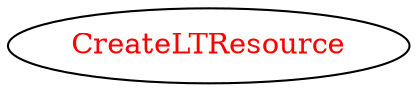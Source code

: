digraph dependencyGraph {
 concentrate=true;
 ranksep="2.0";
 rankdir="LR"; 
 splines="ortho";
"CreateLTResource" [fontcolor="red"];
}
